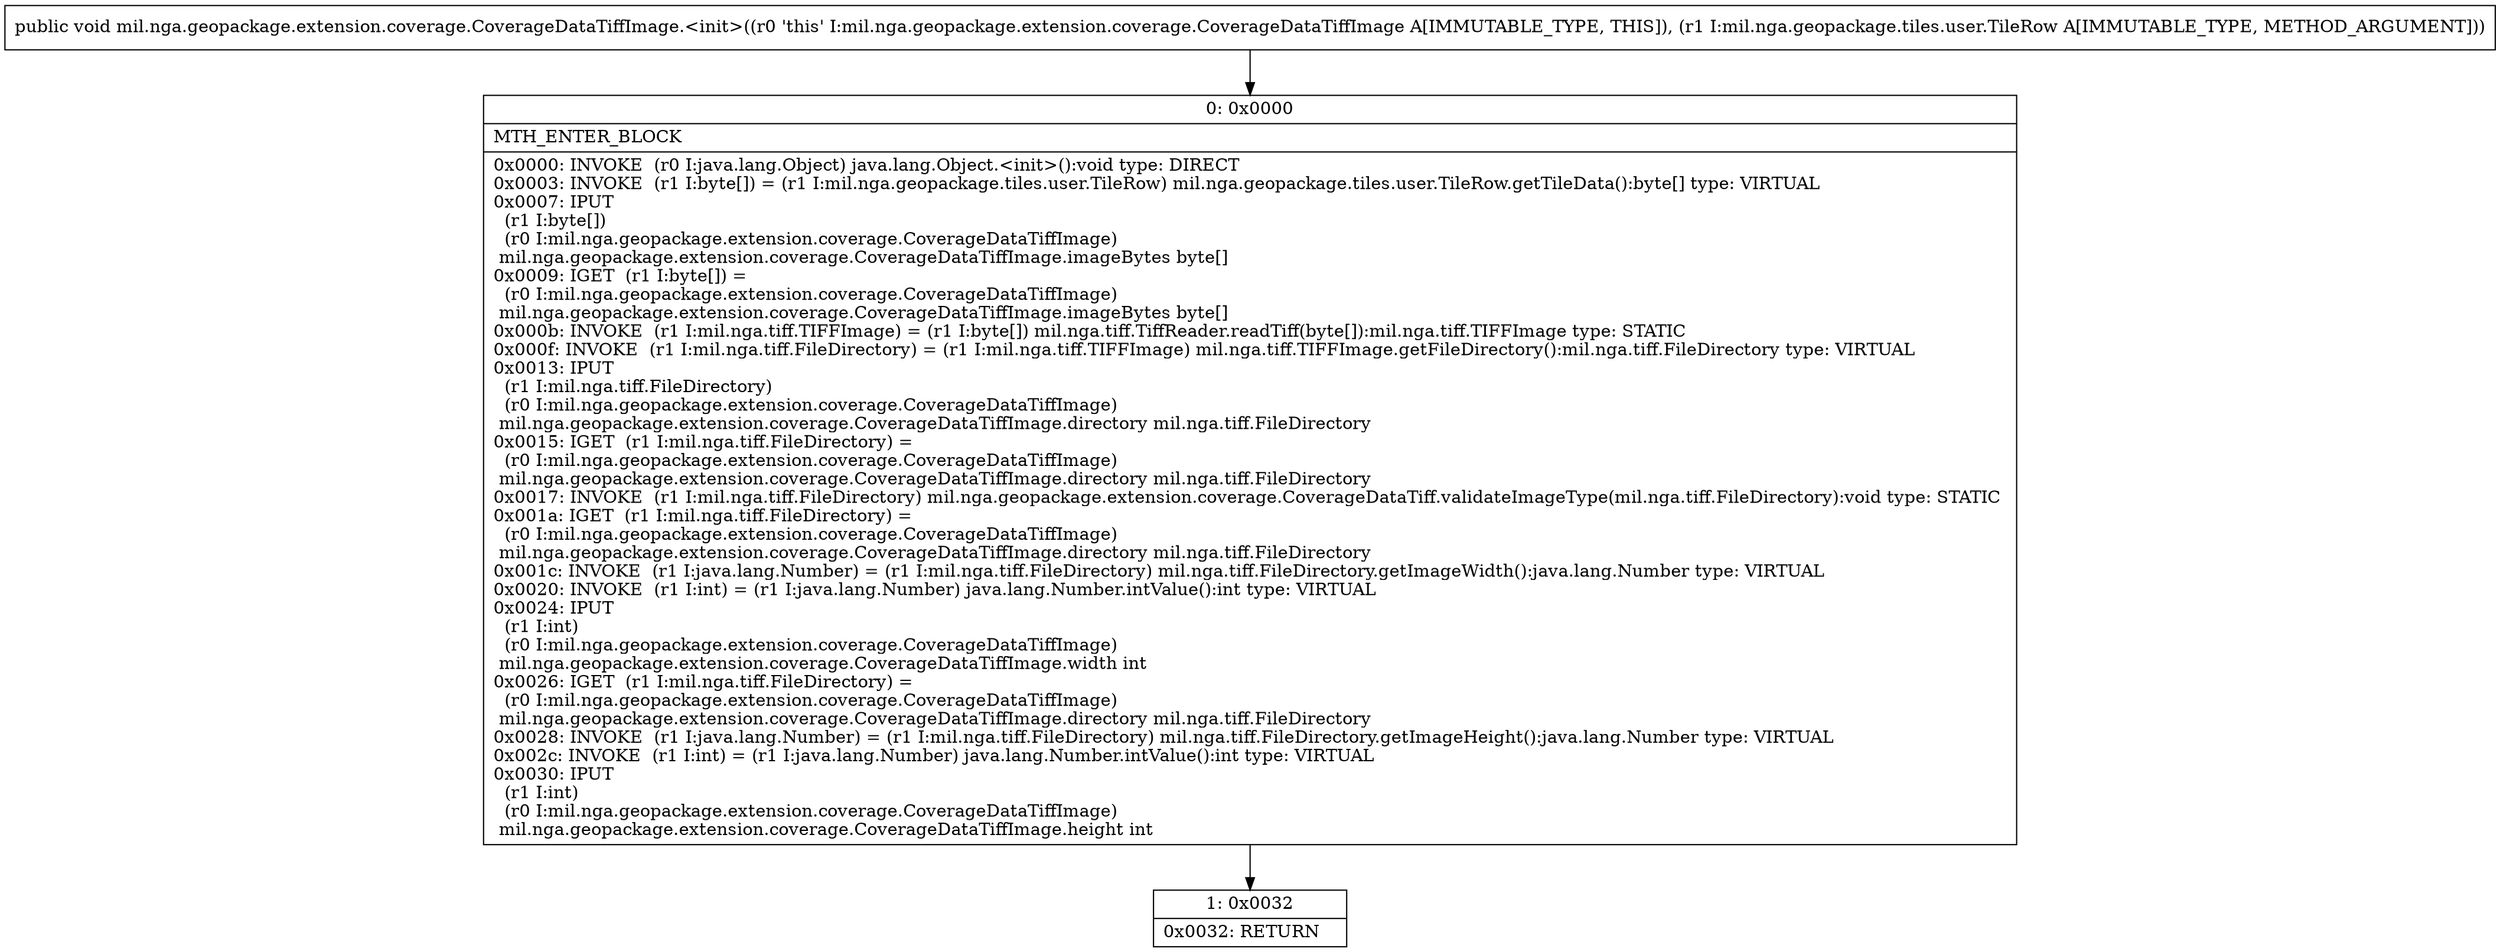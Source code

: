 digraph "CFG formil.nga.geopackage.extension.coverage.CoverageDataTiffImage.\<init\>(Lmil\/nga\/geopackage\/tiles\/user\/TileRow;)V" {
Node_0 [shape=record,label="{0\:\ 0x0000|MTH_ENTER_BLOCK\l|0x0000: INVOKE  (r0 I:java.lang.Object) java.lang.Object.\<init\>():void type: DIRECT \l0x0003: INVOKE  (r1 I:byte[]) = (r1 I:mil.nga.geopackage.tiles.user.TileRow) mil.nga.geopackage.tiles.user.TileRow.getTileData():byte[] type: VIRTUAL \l0x0007: IPUT  \l  (r1 I:byte[])\l  (r0 I:mil.nga.geopackage.extension.coverage.CoverageDataTiffImage)\l mil.nga.geopackage.extension.coverage.CoverageDataTiffImage.imageBytes byte[] \l0x0009: IGET  (r1 I:byte[]) = \l  (r0 I:mil.nga.geopackage.extension.coverage.CoverageDataTiffImage)\l mil.nga.geopackage.extension.coverage.CoverageDataTiffImage.imageBytes byte[] \l0x000b: INVOKE  (r1 I:mil.nga.tiff.TIFFImage) = (r1 I:byte[]) mil.nga.tiff.TiffReader.readTiff(byte[]):mil.nga.tiff.TIFFImage type: STATIC \l0x000f: INVOKE  (r1 I:mil.nga.tiff.FileDirectory) = (r1 I:mil.nga.tiff.TIFFImage) mil.nga.tiff.TIFFImage.getFileDirectory():mil.nga.tiff.FileDirectory type: VIRTUAL \l0x0013: IPUT  \l  (r1 I:mil.nga.tiff.FileDirectory)\l  (r0 I:mil.nga.geopackage.extension.coverage.CoverageDataTiffImage)\l mil.nga.geopackage.extension.coverage.CoverageDataTiffImage.directory mil.nga.tiff.FileDirectory \l0x0015: IGET  (r1 I:mil.nga.tiff.FileDirectory) = \l  (r0 I:mil.nga.geopackage.extension.coverage.CoverageDataTiffImage)\l mil.nga.geopackage.extension.coverage.CoverageDataTiffImage.directory mil.nga.tiff.FileDirectory \l0x0017: INVOKE  (r1 I:mil.nga.tiff.FileDirectory) mil.nga.geopackage.extension.coverage.CoverageDataTiff.validateImageType(mil.nga.tiff.FileDirectory):void type: STATIC \l0x001a: IGET  (r1 I:mil.nga.tiff.FileDirectory) = \l  (r0 I:mil.nga.geopackage.extension.coverage.CoverageDataTiffImage)\l mil.nga.geopackage.extension.coverage.CoverageDataTiffImage.directory mil.nga.tiff.FileDirectory \l0x001c: INVOKE  (r1 I:java.lang.Number) = (r1 I:mil.nga.tiff.FileDirectory) mil.nga.tiff.FileDirectory.getImageWidth():java.lang.Number type: VIRTUAL \l0x0020: INVOKE  (r1 I:int) = (r1 I:java.lang.Number) java.lang.Number.intValue():int type: VIRTUAL \l0x0024: IPUT  \l  (r1 I:int)\l  (r0 I:mil.nga.geopackage.extension.coverage.CoverageDataTiffImage)\l mil.nga.geopackage.extension.coverage.CoverageDataTiffImage.width int \l0x0026: IGET  (r1 I:mil.nga.tiff.FileDirectory) = \l  (r0 I:mil.nga.geopackage.extension.coverage.CoverageDataTiffImage)\l mil.nga.geopackage.extension.coverage.CoverageDataTiffImage.directory mil.nga.tiff.FileDirectory \l0x0028: INVOKE  (r1 I:java.lang.Number) = (r1 I:mil.nga.tiff.FileDirectory) mil.nga.tiff.FileDirectory.getImageHeight():java.lang.Number type: VIRTUAL \l0x002c: INVOKE  (r1 I:int) = (r1 I:java.lang.Number) java.lang.Number.intValue():int type: VIRTUAL \l0x0030: IPUT  \l  (r1 I:int)\l  (r0 I:mil.nga.geopackage.extension.coverage.CoverageDataTiffImage)\l mil.nga.geopackage.extension.coverage.CoverageDataTiffImage.height int \l}"];
Node_1 [shape=record,label="{1\:\ 0x0032|0x0032: RETURN   \l}"];
MethodNode[shape=record,label="{public void mil.nga.geopackage.extension.coverage.CoverageDataTiffImage.\<init\>((r0 'this' I:mil.nga.geopackage.extension.coverage.CoverageDataTiffImage A[IMMUTABLE_TYPE, THIS]), (r1 I:mil.nga.geopackage.tiles.user.TileRow A[IMMUTABLE_TYPE, METHOD_ARGUMENT])) }"];
MethodNode -> Node_0;
Node_0 -> Node_1;
}

